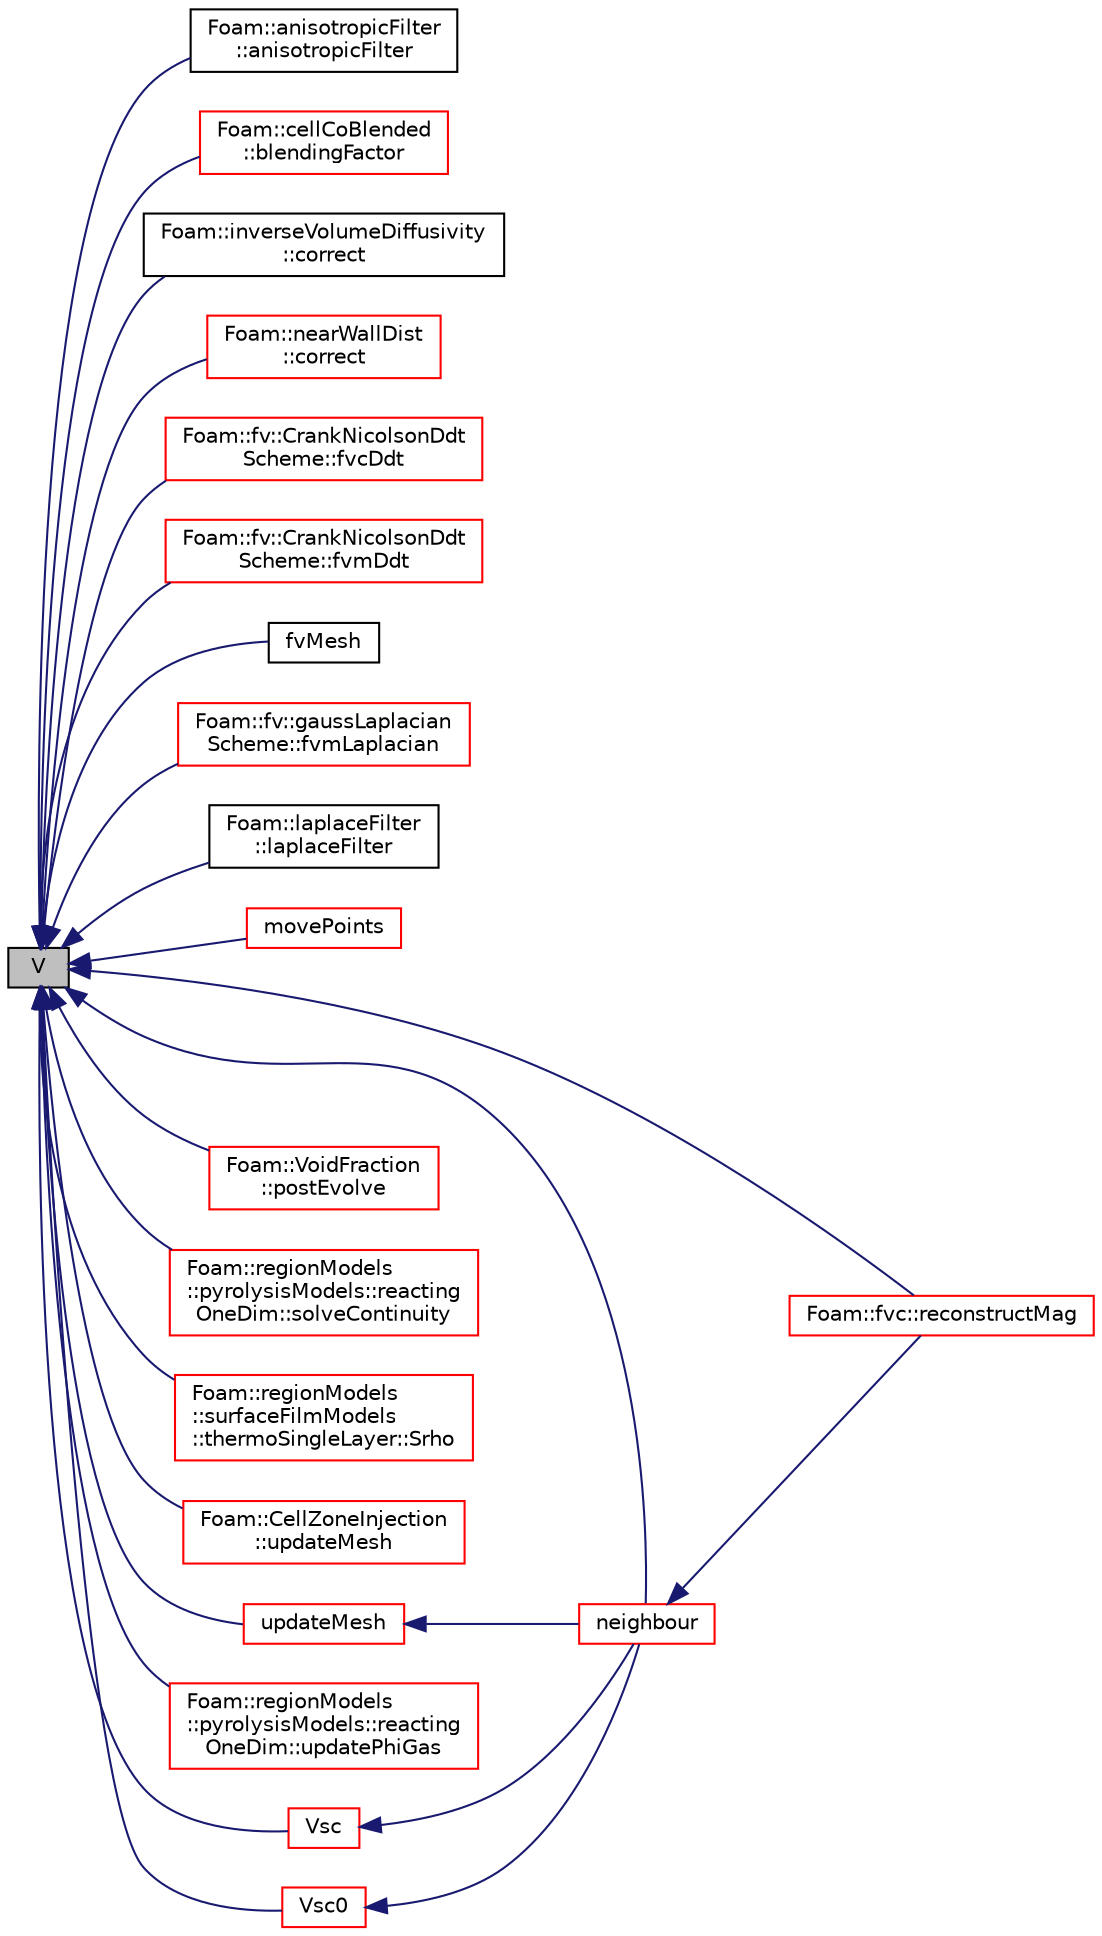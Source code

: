 digraph "V"
{
  bgcolor="transparent";
  edge [fontname="Helvetica",fontsize="10",labelfontname="Helvetica",labelfontsize="10"];
  node [fontname="Helvetica",fontsize="10",shape=record];
  rankdir="LR";
  Node11031 [label="V",height=0.2,width=0.4,color="black", fillcolor="grey75", style="filled", fontcolor="black"];
  Node11031 -> Node11032 [dir="back",color="midnightblue",fontsize="10",style="solid",fontname="Helvetica"];
  Node11032 [label="Foam::anisotropicFilter\l::anisotropicFilter",height=0.2,width=0.4,color="black",URL="$a32261.html#a1054a3bdd9be3f4b6109caf21ffcf3b9",tooltip="Construct from components. "];
  Node11031 -> Node11033 [dir="back",color="midnightblue",fontsize="10",style="solid",fontname="Helvetica"];
  Node11033 [label="Foam::cellCoBlended\l::blendingFactor",height=0.2,width=0.4,color="red",URL="$a23969.html#a04e8a7d5e7e25e7b04e427a68885ab2b",tooltip="Return the face-based blending factor. "];
  Node11031 -> Node11039 [dir="back",color="midnightblue",fontsize="10",style="solid",fontname="Helvetica"];
  Node11039 [label="Foam::inverseVolumeDiffusivity\l::correct",height=0.2,width=0.4,color="black",URL="$a24493.html#a3ae44b28050c3aa494c1d8e18cf618c1",tooltip="Correct the motion diffusivity. "];
  Node11031 -> Node11040 [dir="back",color="midnightblue",fontsize="10",style="solid",fontname="Helvetica"];
  Node11040 [label="Foam::nearWallDist\l::correct",height=0.2,width=0.4,color="red",URL="$a23705.html#a3ae44b28050c3aa494c1d8e18cf618c1",tooltip="Correct for mesh geom/topo changes. "];
  Node11031 -> Node11042 [dir="back",color="midnightblue",fontsize="10",style="solid",fontname="Helvetica"];
  Node11042 [label="Foam::fv::CrankNicolsonDdt\lScheme::fvcDdt",height=0.2,width=0.4,color="red",URL="$a23293.html#a2b9a1541ce06c457e16e2cb676f67e46"];
  Node11031 -> Node11045 [dir="back",color="midnightblue",fontsize="10",style="solid",fontname="Helvetica"];
  Node11045 [label="Foam::fv::CrankNicolsonDdt\lScheme::fvmDdt",height=0.2,width=0.4,color="red",URL="$a23293.html#a8602a98a4ac41054bb3dcf8adc93b94b"];
  Node11031 -> Node11052 [dir="back",color="midnightblue",fontsize="10",style="solid",fontname="Helvetica"];
  Node11052 [label="fvMesh",height=0.2,width=0.4,color="black",URL="$a23593.html#a0c27d0e427e192f6dd4cd0efe7fb3baa",tooltip="Construct from IOobject. "];
  Node11031 -> Node11053 [dir="back",color="midnightblue",fontsize="10",style="solid",fontname="Helvetica"];
  Node11053 [label="Foam::fv::gaussLaplacian\lScheme::fvmLaplacian",height=0.2,width=0.4,color="red",URL="$a23397.html#ac363258e34a38773cd5e029506a4b945"];
  Node11031 -> Node11057 [dir="back",color="midnightblue",fontsize="10",style="solid",fontname="Helvetica"];
  Node11057 [label="Foam::laplaceFilter\l::laplaceFilter",height=0.2,width=0.4,color="black",URL="$a32265.html#a87f186f0b5de562cf1f79251fec52491",tooltip="Construct from components. "];
  Node11031 -> Node11058 [dir="back",color="midnightblue",fontsize="10",style="solid",fontname="Helvetica"];
  Node11058 [label="movePoints",height=0.2,width=0.4,color="red",URL="$a23593.html#a3693c648bea2e99054cbbb75d4bf4e4d",tooltip="Move points, returns volumes swept by faces in motion. "];
  Node11031 -> Node11073 [dir="back",color="midnightblue",fontsize="10",style="solid",fontname="Helvetica"];
  Node11073 [label="neighbour",height=0.2,width=0.4,color="red",URL="$a23593.html#aab1a7f2af09b33005a527e107c7b3fad",tooltip="Internal face neighbour. "];
  Node11073 -> Node11142 [dir="back",color="midnightblue",fontsize="10",style="solid",fontname="Helvetica"];
  Node11142 [label="Foam::fvc::reconstructMag",height=0.2,width=0.4,color="red",URL="$a21861.html#a29cdad91ee3fc2ac251ac2b4872557da"];
  Node11031 -> Node12931 [dir="back",color="midnightblue",fontsize="10",style="solid",fontname="Helvetica"];
  Node12931 [label="Foam::VoidFraction\l::postEvolve",height=0.2,width=0.4,color="red",URL="$a25129.html#a0bf23f36eb3424966e359419a566eb0a",tooltip="Post-evolve hook. "];
  Node11031 -> Node11142 [dir="back",color="midnightblue",fontsize="10",style="solid",fontname="Helvetica"];
  Node11031 -> Node12819 [dir="back",color="midnightblue",fontsize="10",style="solid",fontname="Helvetica"];
  Node12819 [label="Foam::regionModels\l::pyrolysisModels::reacting\lOneDim::solveContinuity",height=0.2,width=0.4,color="red",URL="$a30053.html#a1a4c7f06441e29b9703723dfd2e5976d",tooltip="Solve continuity equation. "];
  Node11031 -> Node12303 [dir="back",color="midnightblue",fontsize="10",style="solid",fontname="Helvetica"];
  Node12303 [label="Foam::regionModels\l::surfaceFilmModels\l::thermoSingleLayer::Srho",height=0.2,width=0.4,color="red",URL="$a30265.html#af3782647a50c10a5e18186910185ca3d",tooltip="Return total mass source - Eulerian phase only. "];
  Node11031 -> Node12933 [dir="back",color="midnightblue",fontsize="10",style="solid",fontname="Helvetica"];
  Node12933 [label="Foam::CellZoneInjection\l::updateMesh",height=0.2,width=0.4,color="red",URL="$a25177.html#ae5693a309a936ac1040dd48c2881677f",tooltip="Set injector locations when mesh is updated. "];
  Node11031 -> Node12803 [dir="back",color="midnightblue",fontsize="10",style="solid",fontname="Helvetica"];
  Node12803 [label="updateMesh",height=0.2,width=0.4,color="red",URL="$a23593.html#a9c8cde0b192708d622d874f8cc2df66d",tooltip="Update mesh corresponding to the given map. "];
  Node12803 -> Node11073 [dir="back",color="midnightblue",fontsize="10",style="solid",fontname="Helvetica"];
  Node11031 -> Node12935 [dir="back",color="midnightblue",fontsize="10",style="solid",fontname="Helvetica"];
  Node12935 [label="Foam::regionModels\l::pyrolysisModels::reacting\lOneDim::updatePhiGas",height=0.2,width=0.4,color="red",URL="$a30053.html#a7929b3edb2e13e93a3e98e85bfd45b43",tooltip="Update enthalpy flux for pyrolysis gases. "];
  Node11031 -> Node11477 [dir="back",color="midnightblue",fontsize="10",style="solid",fontname="Helvetica"];
  Node11477 [label="Vsc",height=0.2,width=0.4,color="red",URL="$a23593.html#aee52037975b3ce76020c7d18ce035d43",tooltip="Return sub-cycle cell volumes. "];
  Node11477 -> Node11073 [dir="back",color="midnightblue",fontsize="10",style="solid",fontname="Helvetica"];
  Node11031 -> Node11481 [dir="back",color="midnightblue",fontsize="10",style="solid",fontname="Helvetica"];
  Node11481 [label="Vsc0",height=0.2,width=0.4,color="red",URL="$a23593.html#ac3d4c39a04bea03837796e9e838c5ec2",tooltip="Return sub-cycl old-time cell volumes. "];
  Node11481 -> Node11073 [dir="back",color="midnightblue",fontsize="10",style="solid",fontname="Helvetica"];
}
